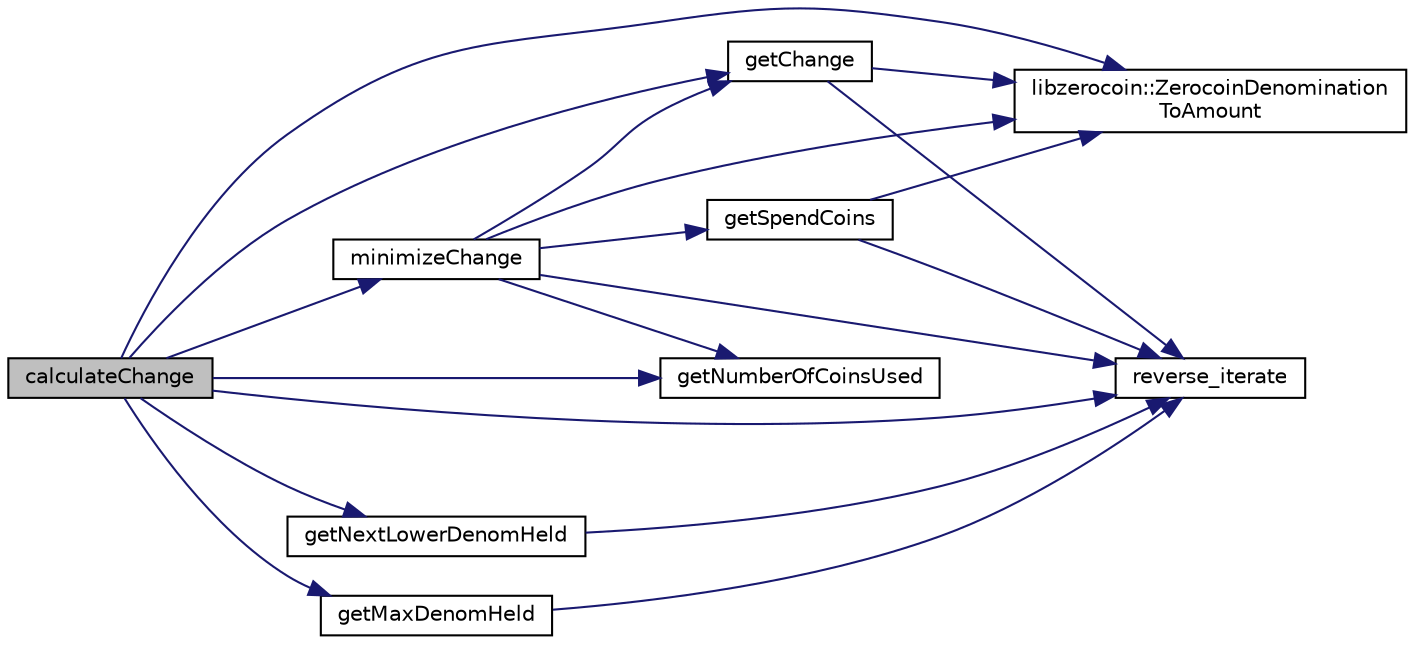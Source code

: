 digraph "calculateChange"
{
  edge [fontname="Helvetica",fontsize="10",labelfontname="Helvetica",labelfontsize="10"];
  node [fontname="Helvetica",fontsize="10",shape=record];
  rankdir="LR";
  Node0 [label="calculateChange",height=0.2,width=0.4,color="black", fillcolor="grey75", style="filled", fontcolor="black"];
  Node0 -> Node1 [color="midnightblue",fontsize="10",style="solid",fontname="Helvetica"];
  Node1 [label="libzerocoin::ZerocoinDenomination\lToAmount",height=0.2,width=0.4,color="black", fillcolor="white", style="filled",URL="$namespacelibzerocoin.html#aa2479161e18a4df0c60a6256e47cac97"];
  Node0 -> Node2 [color="midnightblue",fontsize="10",style="solid",fontname="Helvetica"];
  Node2 [label="getChange",height=0.2,width=0.4,color="black", fillcolor="white", style="filled",URL="$denomination__functions_8cpp.html#a7cc7c1d1f067baa67c3d07e51a01a23b"];
  Node2 -> Node3 [color="midnightblue",fontsize="10",style="solid",fontname="Helvetica"];
  Node3 [label="reverse_iterate",height=0.2,width=0.4,color="black", fillcolor="white", style="filled",URL="$reverse__iterate_8h.html#a5c42501cbdd92bec9f5a7886c4e9cfd5"];
  Node2 -> Node1 [color="midnightblue",fontsize="10",style="solid",fontname="Helvetica"];
  Node0 -> Node4 [color="midnightblue",fontsize="10",style="solid",fontname="Helvetica"];
  Node4 [label="getNumberOfCoinsUsed",height=0.2,width=0.4,color="black", fillcolor="white", style="filled",URL="$denomination__functions_8cpp.html#a550a333d1c16ac3261532a532fb2b7ba"];
  Node0 -> Node5 [color="midnightblue",fontsize="10",style="solid",fontname="Helvetica"];
  Node5 [label="getNextLowerDenomHeld",height=0.2,width=0.4,color="black", fillcolor="white", style="filled",URL="$denomination__functions_8cpp.html#a3e508ca01a77d868ccb946b3eb0daf26"];
  Node5 -> Node3 [color="midnightblue",fontsize="10",style="solid",fontname="Helvetica"];
  Node0 -> Node6 [color="midnightblue",fontsize="10",style="solid",fontname="Helvetica"];
  Node6 [label="minimizeChange",height=0.2,width=0.4,color="black", fillcolor="white", style="filled",URL="$denomination__functions_8cpp.html#a4984e77265c9f9a0302b86d9ed8e0cb4"];
  Node6 -> Node3 [color="midnightblue",fontsize="10",style="solid",fontname="Helvetica"];
  Node6 -> Node1 [color="midnightblue",fontsize="10",style="solid",fontname="Helvetica"];
  Node6 -> Node2 [color="midnightblue",fontsize="10",style="solid",fontname="Helvetica"];
  Node6 -> Node7 [color="midnightblue",fontsize="10",style="solid",fontname="Helvetica"];
  Node7 [label="getSpendCoins",height=0.2,width=0.4,color="black", fillcolor="white", style="filled",URL="$denomination__functions_8cpp.html#a317a22bc8cf40ac164c2704cf7a9f87a"];
  Node7 -> Node3 [color="midnightblue",fontsize="10",style="solid",fontname="Helvetica"];
  Node7 -> Node1 [color="midnightblue",fontsize="10",style="solid",fontname="Helvetica"];
  Node6 -> Node4 [color="midnightblue",fontsize="10",style="solid",fontname="Helvetica"];
  Node0 -> Node3 [color="midnightblue",fontsize="10",style="solid",fontname="Helvetica"];
  Node0 -> Node8 [color="midnightblue",fontsize="10",style="solid",fontname="Helvetica"];
  Node8 [label="getMaxDenomHeld",height=0.2,width=0.4,color="black", fillcolor="white", style="filled",URL="$denomination__functions_8cpp.html#a75982e7e2798b1ce0d17fb852c13a494"];
  Node8 -> Node3 [color="midnightblue",fontsize="10",style="solid",fontname="Helvetica"];
}
